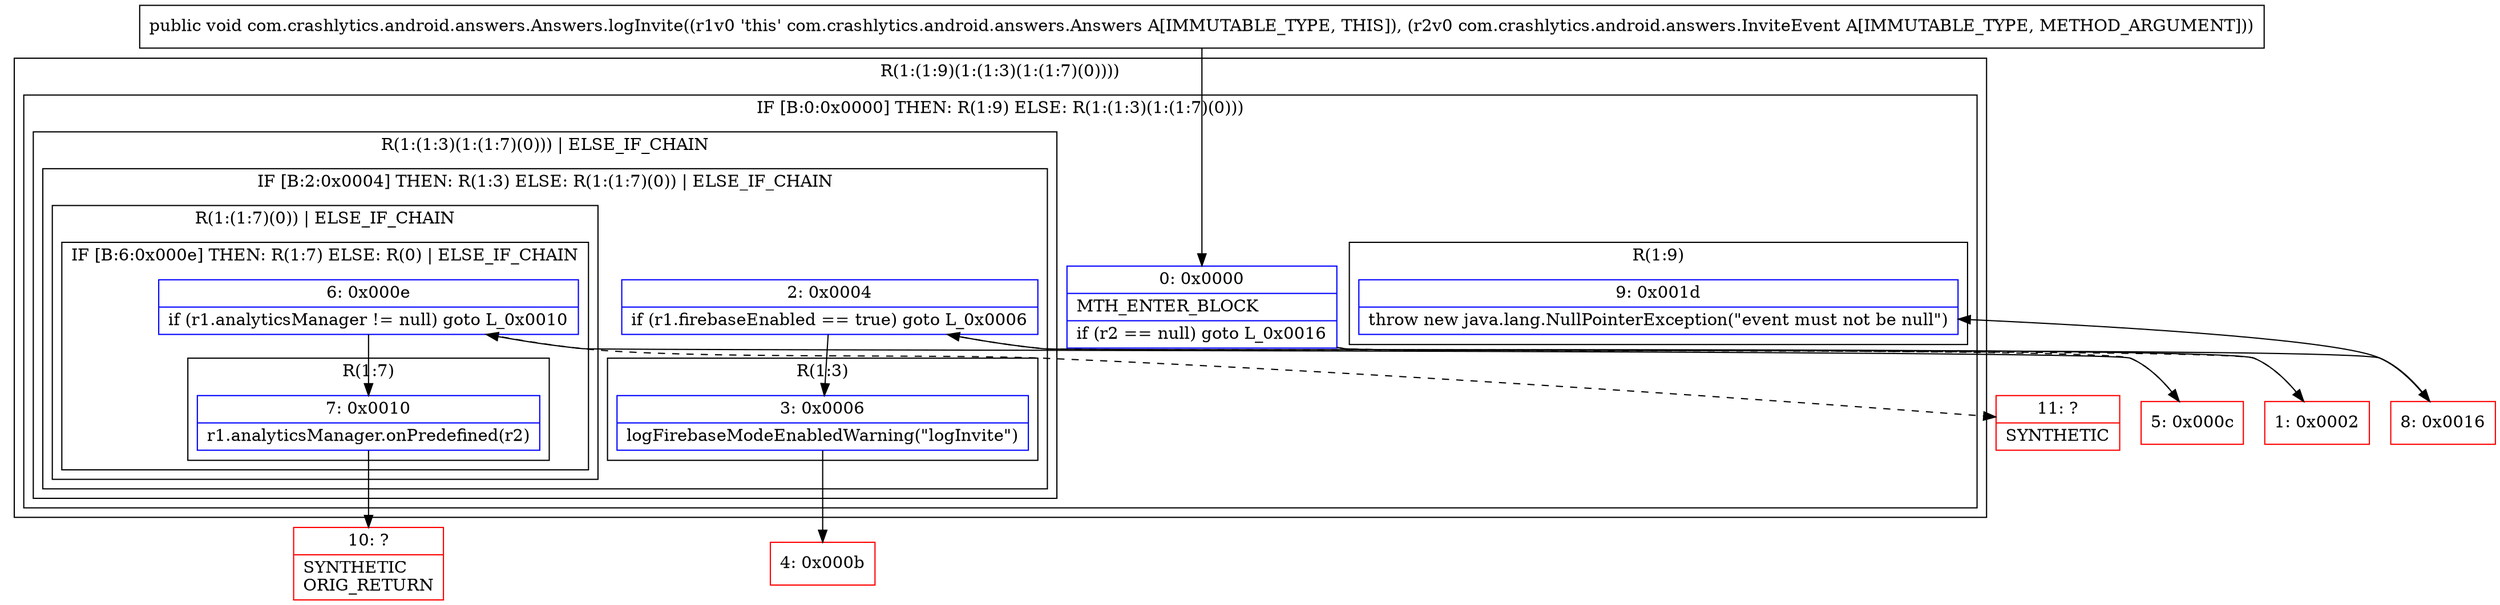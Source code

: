 digraph "CFG forcom.crashlytics.android.answers.Answers.logInvite(Lcom\/crashlytics\/android\/answers\/InviteEvent;)V" {
subgraph cluster_Region_863179180 {
label = "R(1:(1:9)(1:(1:3)(1:(1:7)(0))))";
node [shape=record,color=blue];
subgraph cluster_IfRegion_426554865 {
label = "IF [B:0:0x0000] THEN: R(1:9) ELSE: R(1:(1:3)(1:(1:7)(0)))";
node [shape=record,color=blue];
Node_0 [shape=record,label="{0\:\ 0x0000|MTH_ENTER_BLOCK\l|if (r2 == null) goto L_0x0016\l}"];
subgraph cluster_Region_590041779 {
label = "R(1:9)";
node [shape=record,color=blue];
Node_9 [shape=record,label="{9\:\ 0x001d|throw new java.lang.NullPointerException(\"event must not be null\")\l}"];
}
subgraph cluster_Region_789134454 {
label = "R(1:(1:3)(1:(1:7)(0))) | ELSE_IF_CHAIN\l";
node [shape=record,color=blue];
subgraph cluster_IfRegion_81573450 {
label = "IF [B:2:0x0004] THEN: R(1:3) ELSE: R(1:(1:7)(0)) | ELSE_IF_CHAIN\l";
node [shape=record,color=blue];
Node_2 [shape=record,label="{2\:\ 0x0004|if (r1.firebaseEnabled == true) goto L_0x0006\l}"];
subgraph cluster_Region_2028161053 {
label = "R(1:3)";
node [shape=record,color=blue];
Node_3 [shape=record,label="{3\:\ 0x0006|logFirebaseModeEnabledWarning(\"logInvite\")\l}"];
}
subgraph cluster_Region_27534200 {
label = "R(1:(1:7)(0)) | ELSE_IF_CHAIN\l";
node [shape=record,color=blue];
subgraph cluster_IfRegion_1730692534 {
label = "IF [B:6:0x000e] THEN: R(1:7) ELSE: R(0) | ELSE_IF_CHAIN\l";
node [shape=record,color=blue];
Node_6 [shape=record,label="{6\:\ 0x000e|if (r1.analyticsManager != null) goto L_0x0010\l}"];
subgraph cluster_Region_111657471 {
label = "R(1:7)";
node [shape=record,color=blue];
Node_7 [shape=record,label="{7\:\ 0x0010|r1.analyticsManager.onPredefined(r2)\l}"];
}
subgraph cluster_Region_1692848790 {
label = "R(0)";
node [shape=record,color=blue];
}
}
}
}
}
}
}
Node_1 [shape=record,color=red,label="{1\:\ 0x0002}"];
Node_4 [shape=record,color=red,label="{4\:\ 0x000b}"];
Node_5 [shape=record,color=red,label="{5\:\ 0x000c}"];
Node_8 [shape=record,color=red,label="{8\:\ 0x0016}"];
Node_10 [shape=record,color=red,label="{10\:\ ?|SYNTHETIC\lORIG_RETURN\l}"];
Node_11 [shape=record,color=red,label="{11\:\ ?|SYNTHETIC\l}"];
MethodNode[shape=record,label="{public void com.crashlytics.android.answers.Answers.logInvite((r1v0 'this' com.crashlytics.android.answers.Answers A[IMMUTABLE_TYPE, THIS]), (r2v0 com.crashlytics.android.answers.InviteEvent A[IMMUTABLE_TYPE, METHOD_ARGUMENT])) }"];
MethodNode -> Node_0;
Node_0 -> Node_1[style=dashed];
Node_0 -> Node_8;
Node_2 -> Node_3;
Node_2 -> Node_5[style=dashed];
Node_3 -> Node_4;
Node_6 -> Node_7;
Node_6 -> Node_11[style=dashed];
Node_7 -> Node_10;
Node_1 -> Node_2;
Node_5 -> Node_6;
Node_8 -> Node_9;
}

